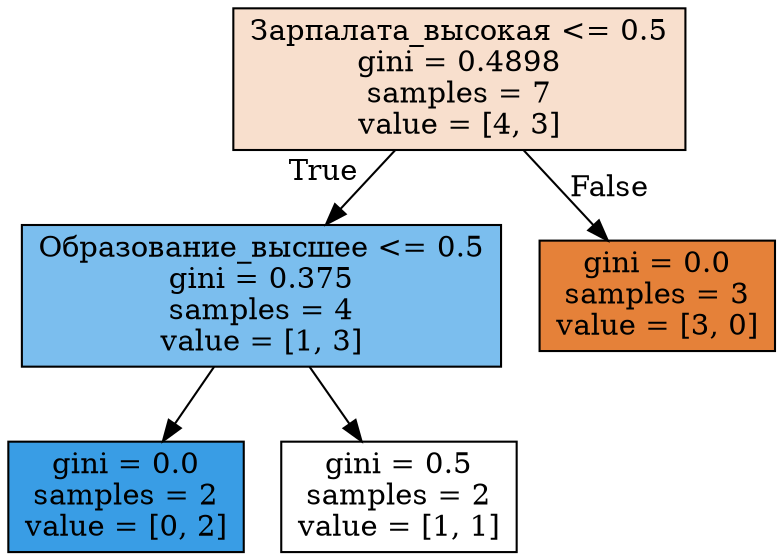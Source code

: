 digraph Tree {
node [shape=box, style="filled", color="black"] ;
0 [label="Зарпалата_высокая <= 0.5\ngini = 0.4898\nsamples = 7\nvalue = [4, 3]", fillcolor="#e5813940"] ;
1 [label="Образование_высшее <= 0.5\ngini = 0.375\nsamples = 4\nvalue = [1, 3]", fillcolor="#399de5aa"] ;
0 -> 1 [labeldistance=2.5, labelangle=45, headlabel="True"] ;
2 [label="gini = 0.0\nsamples = 2\nvalue = [0, 2]", fillcolor="#399de5ff"] ;
1 -> 2 ;
3 [label="gini = 0.5\nsamples = 2\nvalue = [1, 1]", fillcolor="#e5813900"] ;
1 -> 3 ;
4 [label="gini = 0.0\nsamples = 3\nvalue = [3, 0]", fillcolor="#e58139ff"] ;
0 -> 4 [labeldistance=2.5, labelangle=-45, headlabel="False"] ;
}